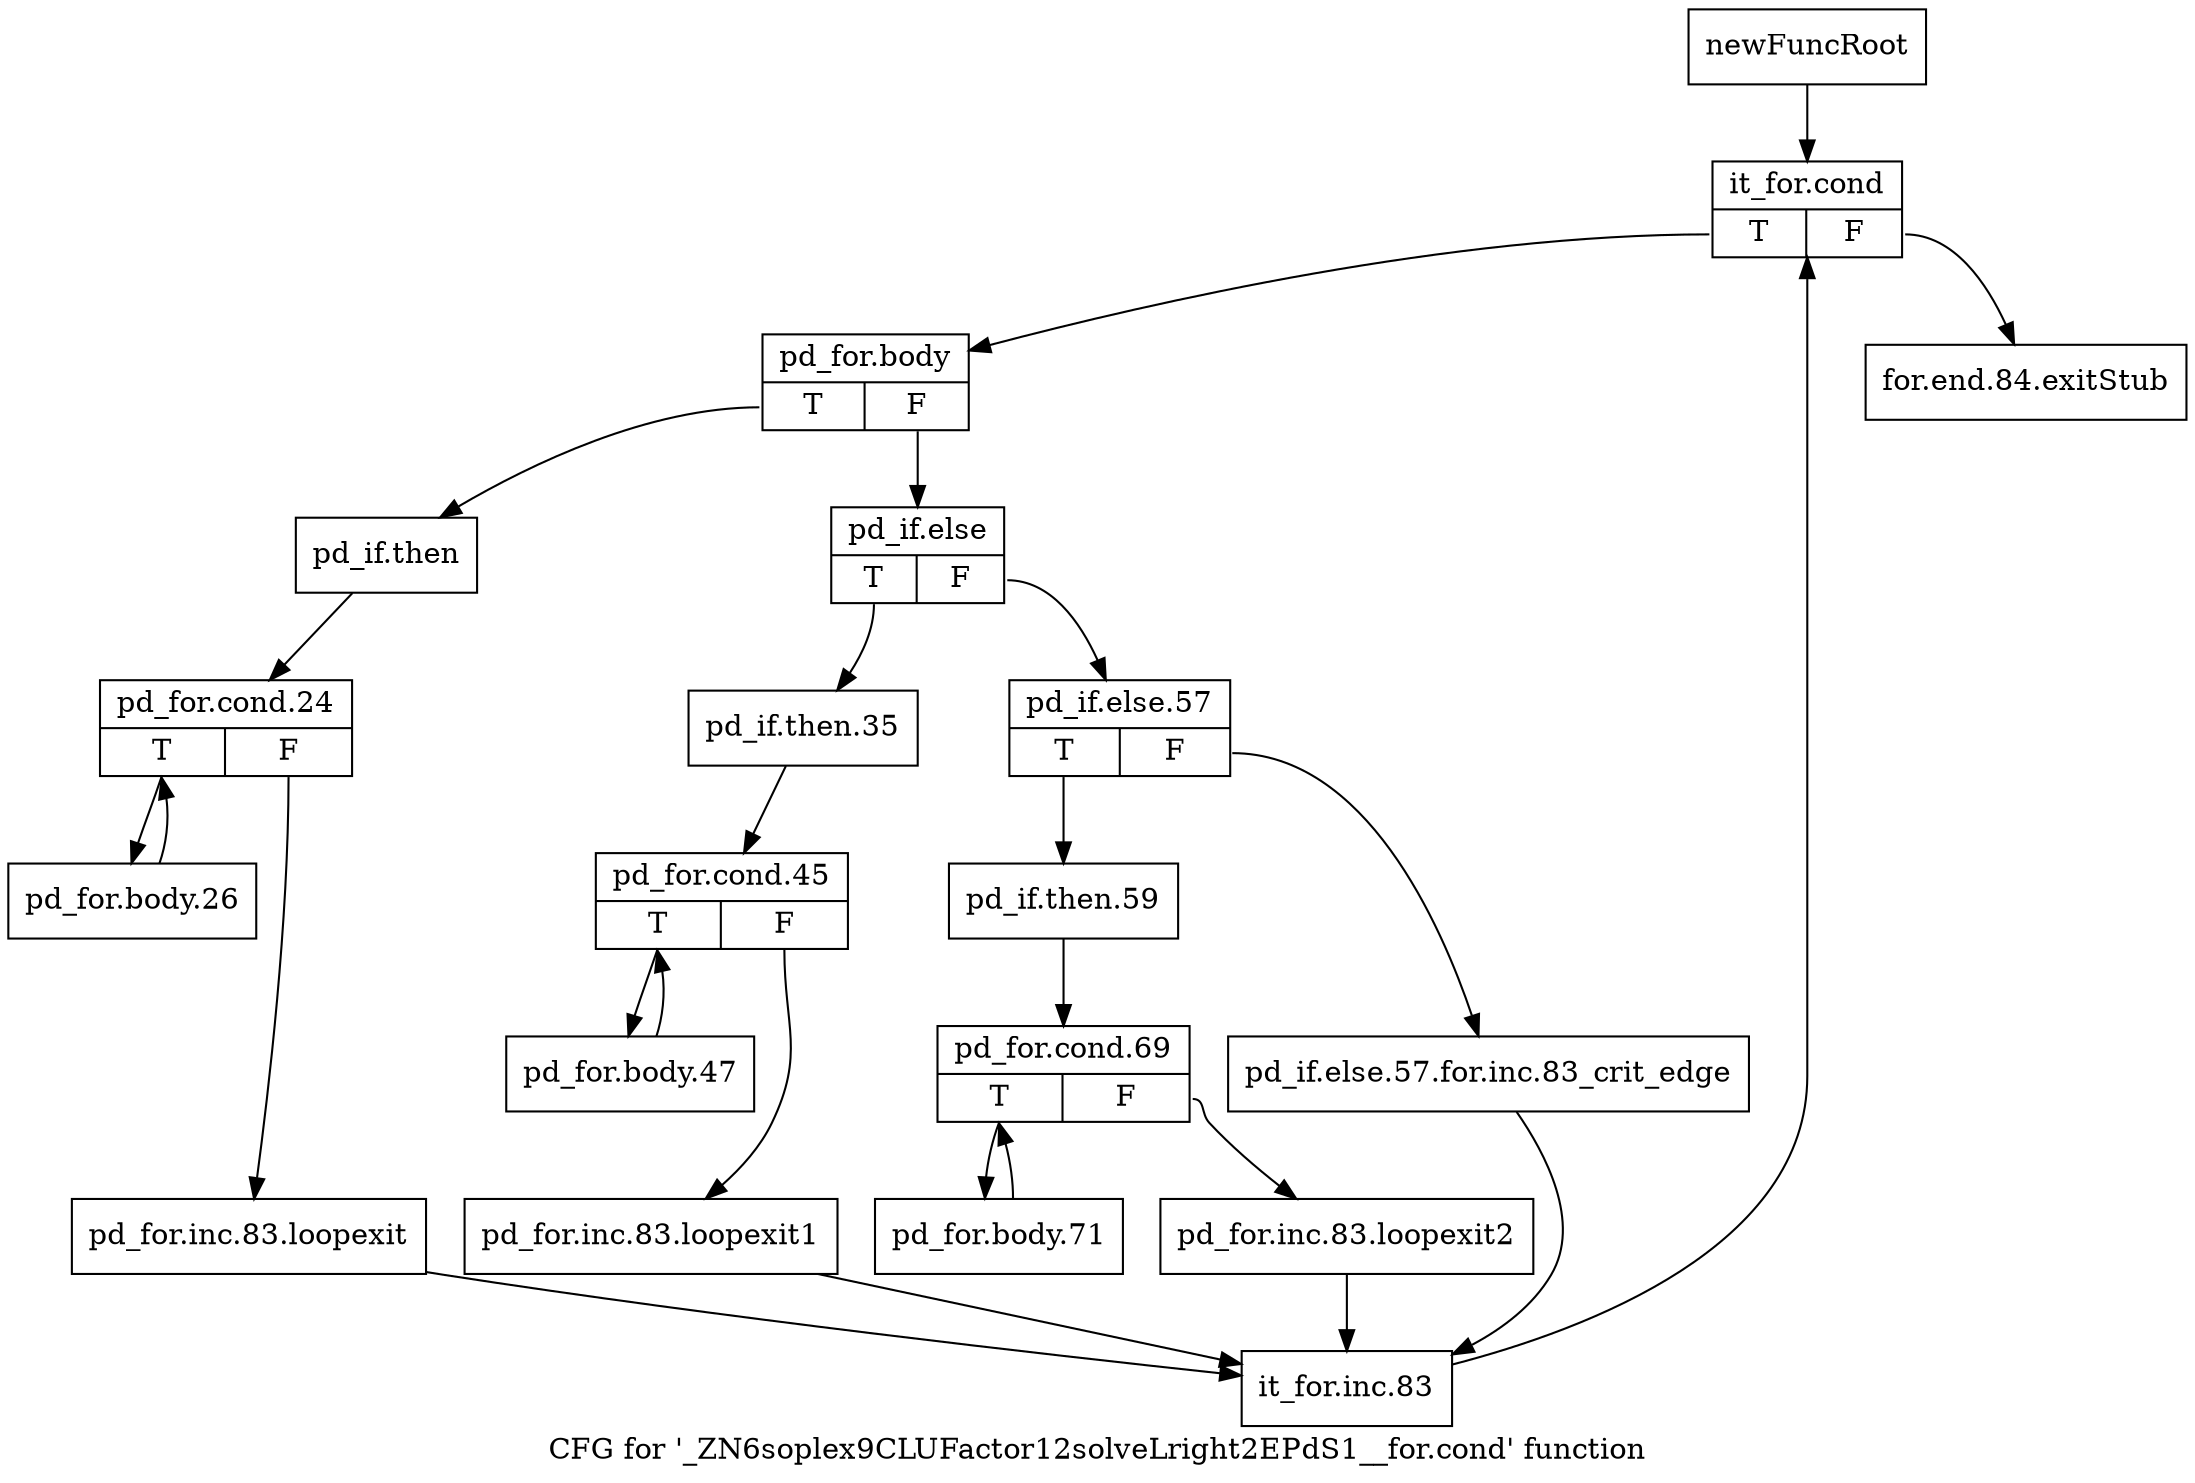 digraph "CFG for '_ZN6soplex9CLUFactor12solveLright2EPdS1__for.cond' function" {
	label="CFG for '_ZN6soplex9CLUFactor12solveLright2EPdS1__for.cond' function";

	Node0x2d10f30 [shape=record,label="{newFuncRoot}"];
	Node0x2d10f30 -> Node0x2d10fd0;
	Node0x2d10f80 [shape=record,label="{for.end.84.exitStub}"];
	Node0x2d10fd0 [shape=record,label="{it_for.cond|{<s0>T|<s1>F}}"];
	Node0x2d10fd0:s0 -> Node0x2d11020;
	Node0x2d10fd0:s1 -> Node0x2d10f80;
	Node0x2d11020 [shape=record,label="{pd_for.body|{<s0>T|<s1>F}}"];
	Node0x2d11020:s0 -> Node0x2d11c10;
	Node0x2d11020:s1 -> Node0x2d11070;
	Node0x2d11070 [shape=record,label="{pd_if.else|{<s0>T|<s1>F}}"];
	Node0x2d11070:s0 -> Node0x2d11ad0;
	Node0x2d11070:s1 -> Node0x2d110c0;
	Node0x2d110c0 [shape=record,label="{pd_if.else.57|{<s0>T|<s1>F}}"];
	Node0x2d110c0:s0 -> Node0x2d11990;
	Node0x2d110c0:s1 -> Node0x2d11940;
	Node0x2d11940 [shape=record,label="{pd_if.else.57.for.inc.83_crit_edge}"];
	Node0x2d11940 -> Node0x2d11d00;
	Node0x2d11990 [shape=record,label="{pd_if.then.59}"];
	Node0x2d11990 -> Node0x2d119e0;
	Node0x2d119e0 [shape=record,label="{pd_for.cond.69|{<s0>T|<s1>F}}"];
	Node0x2d119e0:s0 -> Node0x2d11a80;
	Node0x2d119e0:s1 -> Node0x2d11a30;
	Node0x2d11a30 [shape=record,label="{pd_for.inc.83.loopexit2}"];
	Node0x2d11a30 -> Node0x2d11d00;
	Node0x2d11a80 [shape=record,label="{pd_for.body.71}"];
	Node0x2d11a80 -> Node0x2d119e0;
	Node0x2d11ad0 [shape=record,label="{pd_if.then.35}"];
	Node0x2d11ad0 -> Node0x2d11b20;
	Node0x2d11b20 [shape=record,label="{pd_for.cond.45|{<s0>T|<s1>F}}"];
	Node0x2d11b20:s0 -> Node0x2d11bc0;
	Node0x2d11b20:s1 -> Node0x2d11b70;
	Node0x2d11b70 [shape=record,label="{pd_for.inc.83.loopexit1}"];
	Node0x2d11b70 -> Node0x2d11d00;
	Node0x2d11bc0 [shape=record,label="{pd_for.body.47}"];
	Node0x2d11bc0 -> Node0x2d11b20;
	Node0x2d11c10 [shape=record,label="{pd_if.then}"];
	Node0x2d11c10 -> Node0x2d11c60;
	Node0x2d11c60 [shape=record,label="{pd_for.cond.24|{<s0>T|<s1>F}}"];
	Node0x2d11c60:s0 -> Node0x2d11d50;
	Node0x2d11c60:s1 -> Node0x2d11cb0;
	Node0x2d11cb0 [shape=record,label="{pd_for.inc.83.loopexit}"];
	Node0x2d11cb0 -> Node0x2d11d00;
	Node0x2d11d00 [shape=record,label="{it_for.inc.83}"];
	Node0x2d11d00 -> Node0x2d10fd0;
	Node0x2d11d50 [shape=record,label="{pd_for.body.26}"];
	Node0x2d11d50 -> Node0x2d11c60;
}
